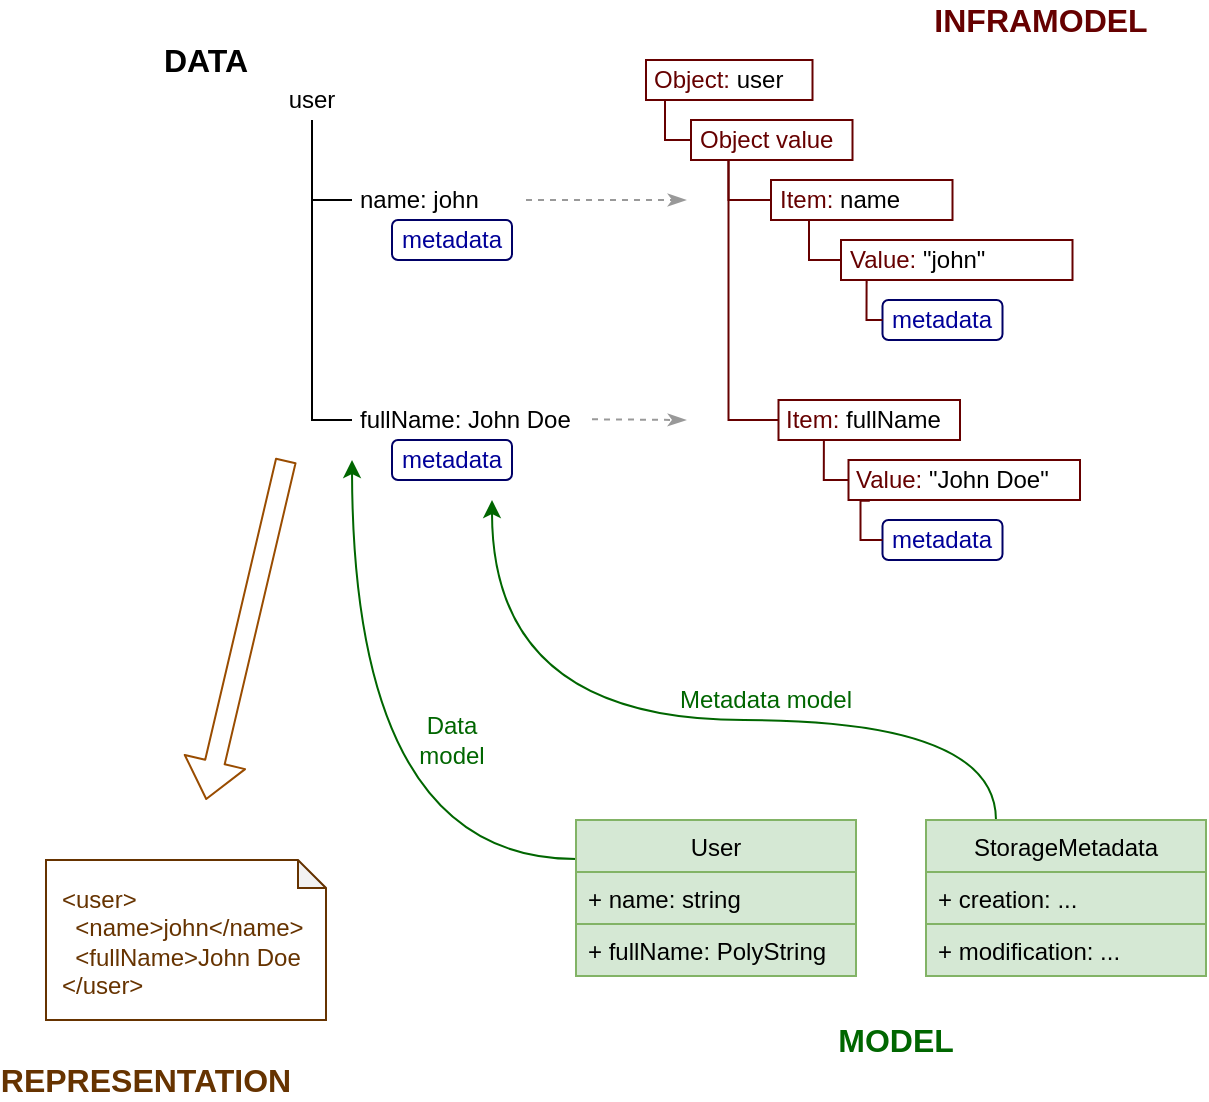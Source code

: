 <mxfile version="13.0.3" type="device"><diagram id="mrlgF6XJohhFISeK3crl" name="Page-1"><mxGraphModel dx="1373" dy="881" grid="1" gridSize="10" guides="1" tooltips="1" connect="1" arrows="1" fold="1" page="1" pageScale="1" pageWidth="850" pageHeight="1100" math="0" shadow="0"><root><mxCell id="0"/><mxCell id="1" parent="0"/><mxCell id="eUB-juZ4jeWRK1TMT9lP-4" style="edgeStyle=orthogonalEdgeStyle;rounded=0;orthogonalLoop=1;jettySize=auto;html=1;entryX=0;entryY=0.5;entryDx=0;entryDy=0;endArrow=none;endFill=0;" parent="1" source="eUB-juZ4jeWRK1TMT9lP-1" target="eUB-juZ4jeWRK1TMT9lP-2" edge="1"><mxGeometry relative="1" as="geometry"/></mxCell><mxCell id="eUB-juZ4jeWRK1TMT9lP-1" value="user" style="text;html=1;strokeColor=none;fillColor=none;align=center;verticalAlign=middle;whiteSpace=wrap;rounded=0;" parent="1" vertex="1"><mxGeometry x="273" y="140" width="40" height="20" as="geometry"/></mxCell><mxCell id="eUB-juZ4jeWRK1TMT9lP-2" value="name: john" style="text;html=1;strokeColor=none;fillColor=none;align=left;verticalAlign=middle;whiteSpace=wrap;rounded=0;spacingLeft=2;" parent="1" vertex="1"><mxGeometry x="313" y="190" width="80" height="20" as="geometry"/></mxCell><mxCell id="eUB-juZ4jeWRK1TMT9lP-5" value="fullName: John Doe" style="text;html=1;strokeColor=none;fillColor=none;align=left;verticalAlign=middle;whiteSpace=wrap;rounded=0;spacingLeft=2;" parent="1" vertex="1"><mxGeometry x="313" y="300" width="120" height="20" as="geometry"/></mxCell><mxCell id="eUB-juZ4jeWRK1TMT9lP-6" style="edgeStyle=orthogonalEdgeStyle;rounded=0;orthogonalLoop=1;jettySize=auto;html=1;entryX=0;entryY=0.5;entryDx=0;entryDy=0;endArrow=none;endFill=0;exitX=0.5;exitY=1;exitDx=0;exitDy=0;" parent="1" source="eUB-juZ4jeWRK1TMT9lP-1" target="eUB-juZ4jeWRK1TMT9lP-5" edge="1"><mxGeometry relative="1" as="geometry"><mxPoint x="303" y="250" as="sourcePoint"/><mxPoint x="323" y="270" as="targetPoint"/></mxGeometry></mxCell><mxCell id="eUB-juZ4jeWRK1TMT9lP-7" value="&lt;b&gt;&lt;font style=&quot;font-size: 16px&quot;&gt;DATA&lt;/font&gt;&lt;/b&gt;" style="text;html=1;strokeColor=none;fillColor=none;align=center;verticalAlign=middle;whiteSpace=wrap;rounded=0;" parent="1" vertex="1"><mxGeometry x="220" y="120" width="40" height="20" as="geometry"/></mxCell><mxCell id="eUB-juZ4jeWRK1TMT9lP-8" value="metadata" style="rounded=1;whiteSpace=wrap;html=1;align=center;fontColor=#000099;strokeColor=#000066;" parent="1" vertex="1"><mxGeometry x="333" y="210" width="60" height="20" as="geometry"/></mxCell><mxCell id="eUB-juZ4jeWRK1TMT9lP-9" value="metadata" style="rounded=1;whiteSpace=wrap;html=1;align=center;fontColor=#000099;strokeColor=#000066;" parent="1" vertex="1"><mxGeometry x="333" y="320" width="60" height="20" as="geometry"/></mxCell><mxCell id="eUB-juZ4jeWRK1TMT9lP-14" value="&lt;b&gt;&lt;font style=&quot;font-size: 16px&quot; color=&quot;#006600&quot;&gt;MODEL&lt;/font&gt;&lt;/b&gt;" style="text;html=1;strokeColor=none;fillColor=none;align=center;verticalAlign=middle;whiteSpace=wrap;rounded=0;" parent="1" vertex="1"><mxGeometry x="555" y="610" width="60" height="20" as="geometry"/></mxCell><mxCell id="eUB-juZ4jeWRK1TMT9lP-15" value="" style="endArrow=classic;html=1;fontColor=#006600;strokeColor=#006600;exitX=0;exitY=0.25;exitDx=0;exitDy=0;edgeStyle=orthogonalEdgeStyle;curved=1;" parent="1" source="eUB-juZ4jeWRK1TMT9lP-10" edge="1"><mxGeometry width="50" height="50" relative="1" as="geometry"><mxPoint x="423" y="450" as="sourcePoint"/><mxPoint x="313" y="330" as="targetPoint"/></mxGeometry></mxCell><mxCell id="eUB-juZ4jeWRK1TMT9lP-16" value="Data model" style="text;html=1;strokeColor=none;fillColor=none;align=center;verticalAlign=middle;whiteSpace=wrap;rounded=0;fontColor=#006600;" parent="1" vertex="1"><mxGeometry x="343" y="460" width="40" height="20" as="geometry"/></mxCell><mxCell id="eUB-juZ4jeWRK1TMT9lP-20" value="" style="endArrow=classic;html=1;fontColor=#006600;strokeColor=#006600;exitX=0.25;exitY=0;exitDx=0;exitDy=0;edgeStyle=orthogonalEdgeStyle;curved=1;" parent="1" source="eUB-juZ4jeWRK1TMT9lP-17" edge="1"><mxGeometry width="50" height="50" relative="1" as="geometry"><mxPoint x="383" y="459.5" as="sourcePoint"/><mxPoint x="383" y="350" as="targetPoint"/><Array as="points"><mxPoint x="635" y="460"/><mxPoint x="383" y="460"/></Array></mxGeometry></mxCell><mxCell id="eUB-juZ4jeWRK1TMT9lP-21" value="Metadata model" style="text;html=1;strokeColor=none;fillColor=none;align=center;verticalAlign=middle;whiteSpace=wrap;rounded=0;fontColor=#006600;" parent="1" vertex="1"><mxGeometry x="475" y="440" width="90" height="20" as="geometry"/></mxCell><mxCell id="eUB-juZ4jeWRK1TMT9lP-22" value="" style="shape=flexArrow;endArrow=classic;html=1;strokeColor=#994C00;fontColor=#006600;" parent="1" edge="1"><mxGeometry width="50" height="50" relative="1" as="geometry"><mxPoint x="280" y="330" as="sourcePoint"/><mxPoint x="240" y="500" as="targetPoint"/></mxGeometry></mxCell><mxCell id="eUB-juZ4jeWRK1TMT9lP-23" value="&amp;lt;user&amp;gt;&lt;br&gt;&amp;nbsp; &amp;lt;name&amp;gt;john&amp;lt;/name&amp;gt;&lt;br&gt;&amp;nbsp; &amp;lt;fullName&amp;gt;John Doe&lt;br&gt;&amp;lt;/user&amp;gt;" style="shape=note;whiteSpace=wrap;html=1;backgroundOutline=1;darkOpacity=0.05;strokeColor=#663300;fontColor=#663300;align=left;spacingLeft=4;spacingBottom=4;spacingRight=4;spacing=4;spacingTop=4;horizontal=1;verticalAlign=top;size=14;" parent="1" vertex="1"><mxGeometry x="160" y="530" width="140" height="80" as="geometry"/></mxCell><mxCell id="eUB-juZ4jeWRK1TMT9lP-24" value="&lt;b&gt;&lt;font style=&quot;font-size: 16px&quot; color=&quot;#663300&quot;&gt;REPRESENTATION&lt;/font&gt;&lt;/b&gt;" style="text;html=1;strokeColor=none;fillColor=none;align=center;verticalAlign=middle;whiteSpace=wrap;rounded=0;" parent="1" vertex="1"><mxGeometry x="180" y="630" width="60" height="20" as="geometry"/></mxCell><mxCell id="eUB-juZ4jeWRK1TMT9lP-25" value="Object: &lt;font color=&quot;#000000&quot;&gt;user&lt;/font&gt;" style="rounded=0;whiteSpace=wrap;html=1;strokeColor=#660000;fontColor=#660000;align=left;spacingLeft=2;" parent="1" vertex="1"><mxGeometry x="460" y="130" width="83.25" height="20" as="geometry"/></mxCell><mxCell id="eUB-juZ4jeWRK1TMT9lP-26" value="Object value" style="rounded=0;whiteSpace=wrap;html=1;strokeColor=#660000;fontColor=#660000;align=left;spacingLeft=2;" parent="1" vertex="1"><mxGeometry x="482.5" y="160" width="80.75" height="20" as="geometry"/></mxCell><mxCell id="eUB-juZ4jeWRK1TMT9lP-27" style="edgeStyle=orthogonalEdgeStyle;rounded=0;orthogonalLoop=1;jettySize=auto;html=1;entryX=0;entryY=0.5;entryDx=0;entryDy=0;endArrow=none;endFill=0;fontColor=#660000;strokeColor=#660000;spacingLeft=2;" parent="1" target="eUB-juZ4jeWRK1TMT9lP-26" edge="1"><mxGeometry relative="1" as="geometry"><mxPoint x="469.5" y="160" as="sourcePoint"/><mxPoint x="332.5" y="200" as="targetPoint"/><Array as="points"><mxPoint x="469.5" y="150"/><mxPoint x="469.5" y="170"/></Array></mxGeometry></mxCell><mxCell id="eUB-juZ4jeWRK1TMT9lP-28" value="Item: &lt;font color=&quot;#000000&quot;&gt;name&lt;/font&gt;" style="rounded=0;whiteSpace=wrap;html=1;strokeColor=#660000;fontColor=#660000;align=left;spacingLeft=2;" parent="1" vertex="1"><mxGeometry x="522.5" y="190" width="90.75" height="20" as="geometry"/></mxCell><mxCell id="eUB-juZ4jeWRK1TMT9lP-29" style="edgeStyle=orthogonalEdgeStyle;rounded=0;orthogonalLoop=1;jettySize=auto;html=1;entryX=0;entryY=0.5;entryDx=0;entryDy=0;endArrow=none;endFill=0;fontColor=#660000;strokeColor=#660000;exitX=0.25;exitY=1;exitDx=0;exitDy=0;spacingLeft=2;" parent="1" source="eUB-juZ4jeWRK1TMT9lP-26" target="eUB-juZ4jeWRK1TMT9lP-28" edge="1"><mxGeometry relative="1" as="geometry"><mxPoint x="479.5" y="170" as="sourcePoint"/><mxPoint x="492.5" y="180" as="targetPoint"/><Array as="points"><mxPoint x="501.25" y="200"/></Array></mxGeometry></mxCell><mxCell id="eUB-juZ4jeWRK1TMT9lP-30" value="Value: &lt;font color=&quot;#000000&quot;&gt;&quot;john&quot;&lt;/font&gt;" style="rounded=0;whiteSpace=wrap;html=1;strokeColor=#660000;fontColor=#660000;align=left;spacingLeft=2;" parent="1" vertex="1"><mxGeometry x="557.5" y="220" width="115.75" height="20" as="geometry"/></mxCell><mxCell id="eUB-juZ4jeWRK1TMT9lP-31" style="edgeStyle=orthogonalEdgeStyle;rounded=0;orthogonalLoop=1;jettySize=auto;html=1;entryX=0;entryY=0.5;entryDx=0;entryDy=0;endArrow=none;endFill=0;fontColor=#660000;strokeColor=#660000;exitX=0.25;exitY=1;exitDx=0;exitDy=0;spacingLeft=2;" parent="1" source="eUB-juZ4jeWRK1TMT9lP-28" target="eUB-juZ4jeWRK1TMT9lP-30" edge="1"><mxGeometry relative="1" as="geometry"><mxPoint x="511.5" y="250" as="sourcePoint"/><mxPoint x="532.5" y="210" as="targetPoint"/><Array as="points"><mxPoint x="541.5" y="230"/></Array></mxGeometry></mxCell><mxCell id="eUB-juZ4jeWRK1TMT9lP-32" value="Item: &lt;font color=&quot;#000000&quot;&gt;fullName&lt;/font&gt;" style="rounded=0;whiteSpace=wrap;html=1;strokeColor=#660000;fontColor=#660000;align=left;spacingLeft=2;" parent="1" vertex="1"><mxGeometry x="526.25" y="300" width="90.75" height="20" as="geometry"/></mxCell><mxCell id="eUB-juZ4jeWRK1TMT9lP-33" style="edgeStyle=orthogonalEdgeStyle;rounded=0;orthogonalLoop=1;jettySize=auto;html=1;entryX=0;entryY=0.5;entryDx=0;entryDy=0;endArrow=none;endFill=0;fontColor=#660000;strokeColor=#660000;exitX=0.25;exitY=1;exitDx=0;exitDy=0;spacingLeft=2;" parent="1" source="eUB-juZ4jeWRK1TMT9lP-26" target="eUB-juZ4jeWRK1TMT9lP-32" edge="1"><mxGeometry relative="1" as="geometry"><mxPoint x="503.25" y="180" as="sourcePoint"/><mxPoint x="532.5" y="210" as="targetPoint"/><Array as="points"><mxPoint x="501.25" y="180"/><mxPoint x="501.25" y="310"/></Array></mxGeometry></mxCell><mxCell id="eUB-juZ4jeWRK1TMT9lP-34" value="Value: &lt;font color=&quot;#000000&quot;&gt;&quot;John Doe&quot;&lt;/font&gt;" style="rounded=0;whiteSpace=wrap;html=1;strokeColor=#660000;fontColor=#660000;align=left;spacingLeft=2;" parent="1" vertex="1"><mxGeometry x="561.25" y="330" width="115.75" height="20" as="geometry"/></mxCell><mxCell id="eUB-juZ4jeWRK1TMT9lP-35" style="edgeStyle=orthogonalEdgeStyle;rounded=0;orthogonalLoop=1;jettySize=auto;html=1;entryX=0;entryY=0.5;entryDx=0;entryDy=0;endArrow=none;endFill=0;fontColor=#660000;strokeColor=#660000;exitX=0.25;exitY=1;exitDx=0;exitDy=0;spacingLeft=2;" parent="1" source="eUB-juZ4jeWRK1TMT9lP-32" target="eUB-juZ4jeWRK1TMT9lP-34" edge="1"><mxGeometry relative="1" as="geometry"><mxPoint x="558.938" y="260" as="sourcePoint"/><mxPoint x="571.25" y="280" as="targetPoint"/><Array as="points"><mxPoint x="549" y="340"/></Array></mxGeometry></mxCell><mxCell id="eUB-juZ4jeWRK1TMT9lP-10" value="User" style="swimlane;fontStyle=0;childLayout=stackLayout;horizontal=1;startSize=26;fillColor=#d5e8d4;horizontalStack=0;resizeParent=1;resizeParentMax=0;resizeLast=0;collapsible=1;marginBottom=0;strokeColor=#82b366;align=center;" parent="1" vertex="1"><mxGeometry x="425" y="510" width="140" height="78" as="geometry"/></mxCell><mxCell id="eUB-juZ4jeWRK1TMT9lP-11" value="+ name: string" style="text;strokeColor=#82b366;fillColor=#d5e8d4;align=left;verticalAlign=top;spacingLeft=4;spacingRight=4;overflow=hidden;rotatable=0;points=[[0,0.5],[1,0.5]];portConstraint=eastwest;" parent="eUB-juZ4jeWRK1TMT9lP-10" vertex="1"><mxGeometry y="26" width="140" height="26" as="geometry"/></mxCell><mxCell id="eUB-juZ4jeWRK1TMT9lP-12" value="+ fullName: PolyString" style="text;strokeColor=#82b366;fillColor=#d5e8d4;align=left;verticalAlign=top;spacingLeft=4;spacingRight=4;overflow=hidden;rotatable=0;points=[[0,0.5],[1,0.5]];portConstraint=eastwest;" parent="eUB-juZ4jeWRK1TMT9lP-10" vertex="1"><mxGeometry y="52" width="140" height="26" as="geometry"/></mxCell><mxCell id="eUB-juZ4jeWRK1TMT9lP-17" value="StorageMetadata" style="swimlane;fontStyle=0;childLayout=stackLayout;horizontal=1;startSize=26;fillColor=#d5e8d4;horizontalStack=0;resizeParent=1;resizeParentMax=0;resizeLast=0;collapsible=1;marginBottom=0;strokeColor=#82b366;align=center;" parent="1" vertex="1"><mxGeometry x="600" y="510" width="140" height="78" as="geometry"/></mxCell><mxCell id="eUB-juZ4jeWRK1TMT9lP-18" value="+ creation: ..." style="text;strokeColor=#82b366;fillColor=#d5e8d4;align=left;verticalAlign=top;spacingLeft=4;spacingRight=4;overflow=hidden;rotatable=0;points=[[0,0.5],[1,0.5]];portConstraint=eastwest;" parent="eUB-juZ4jeWRK1TMT9lP-17" vertex="1"><mxGeometry y="26" width="140" height="26" as="geometry"/></mxCell><mxCell id="eUB-juZ4jeWRK1TMT9lP-19" value="+ modification: ..." style="text;strokeColor=#82b366;fillColor=#d5e8d4;align=left;verticalAlign=top;spacingLeft=4;spacingRight=4;overflow=hidden;rotatable=0;points=[[0,0.5],[1,0.5]];portConstraint=eastwest;" parent="eUB-juZ4jeWRK1TMT9lP-17" vertex="1"><mxGeometry y="52" width="140" height="26" as="geometry"/></mxCell><mxCell id="eUB-juZ4jeWRK1TMT9lP-36" value="metadata" style="rounded=1;whiteSpace=wrap;html=1;align=center;fontColor=#000099;strokeColor=#000066;" parent="1" vertex="1"><mxGeometry x="578.25" y="250" width="60" height="20" as="geometry"/></mxCell><mxCell id="eUB-juZ4jeWRK1TMT9lP-37" style="edgeStyle=orthogonalEdgeStyle;rounded=0;orthogonalLoop=1;jettySize=auto;html=1;entryX=0;entryY=0.5;entryDx=0;entryDy=0;endArrow=none;endFill=0;fontColor=#660000;strokeColor=#660000;exitX=0.111;exitY=1.083;exitDx=0;exitDy=0;spacingLeft=2;exitPerimeter=0;" parent="1" source="eUB-juZ4jeWRK1TMT9lP-30" target="eUB-juZ4jeWRK1TMT9lP-36" edge="1"><mxGeometry relative="1" as="geometry"><mxPoint x="555.188" y="220" as="sourcePoint"/><mxPoint x="567.5" y="240" as="targetPoint"/><Array as="points"><mxPoint x="570.25" y="240"/><mxPoint x="570.25" y="260"/></Array></mxGeometry></mxCell><mxCell id="eUB-juZ4jeWRK1TMT9lP-38" value="metadata" style="rounded=1;whiteSpace=wrap;html=1;align=center;fontColor=#000099;strokeColor=#000066;" parent="1" vertex="1"><mxGeometry x="578.25" y="360" width="60" height="20" as="geometry"/></mxCell><mxCell id="eUB-juZ4jeWRK1TMT9lP-39" style="edgeStyle=orthogonalEdgeStyle;rounded=0;orthogonalLoop=1;jettySize=auto;html=1;entryX=0;entryY=0.5;entryDx=0;entryDy=0;endArrow=none;endFill=0;fontColor=#660000;strokeColor=#660000;exitX=0.092;exitY=1.02;exitDx=0;exitDy=0;spacingLeft=2;exitPerimeter=0;" parent="1" source="eUB-juZ4jeWRK1TMT9lP-34" target="eUB-juZ4jeWRK1TMT9lP-38" edge="1"><mxGeometry relative="1" as="geometry"><mxPoint x="567.728" y="351.66" as="sourcePoint"/><mxPoint x="575.63" y="370" as="targetPoint"/><Array as="points"><mxPoint x="567.25" y="350"/><mxPoint x="567.25" y="370"/></Array></mxGeometry></mxCell><mxCell id="eUB-juZ4jeWRK1TMT9lP-40" value="&lt;b&gt;&lt;font style=&quot;font-size: 16px&quot;&gt;INFRAMODEL&lt;br&gt;&lt;/font&gt;&lt;/b&gt;" style="text;html=1;strokeColor=none;fillColor=none;align=center;verticalAlign=middle;whiteSpace=wrap;rounded=0;fontColor=#660000;" parent="1" vertex="1"><mxGeometry x="595.38" y="100" width="124.62" height="20" as="geometry"/></mxCell><mxCell id="eUB-juZ4jeWRK1TMT9lP-41" value="" style="endArrow=classicThin;html=1;strokeColor=#999999;fontColor=#660000;dashed=1;endFill=1;" parent="1" edge="1"><mxGeometry width="50" height="50" relative="1" as="geometry"><mxPoint x="400" y="200" as="sourcePoint"/><mxPoint x="480" y="200" as="targetPoint"/></mxGeometry></mxCell><mxCell id="eUB-juZ4jeWRK1TMT9lP-42" value="" style="endArrow=classicThin;html=1;strokeColor=#999999;fontColor=#660000;dashed=1;endFill=1;" parent="1" edge="1"><mxGeometry width="50" height="50" relative="1" as="geometry"><mxPoint x="433" y="309.66" as="sourcePoint"/><mxPoint x="480" y="310" as="targetPoint"/></mxGeometry></mxCell></root></mxGraphModel></diagram></mxfile>